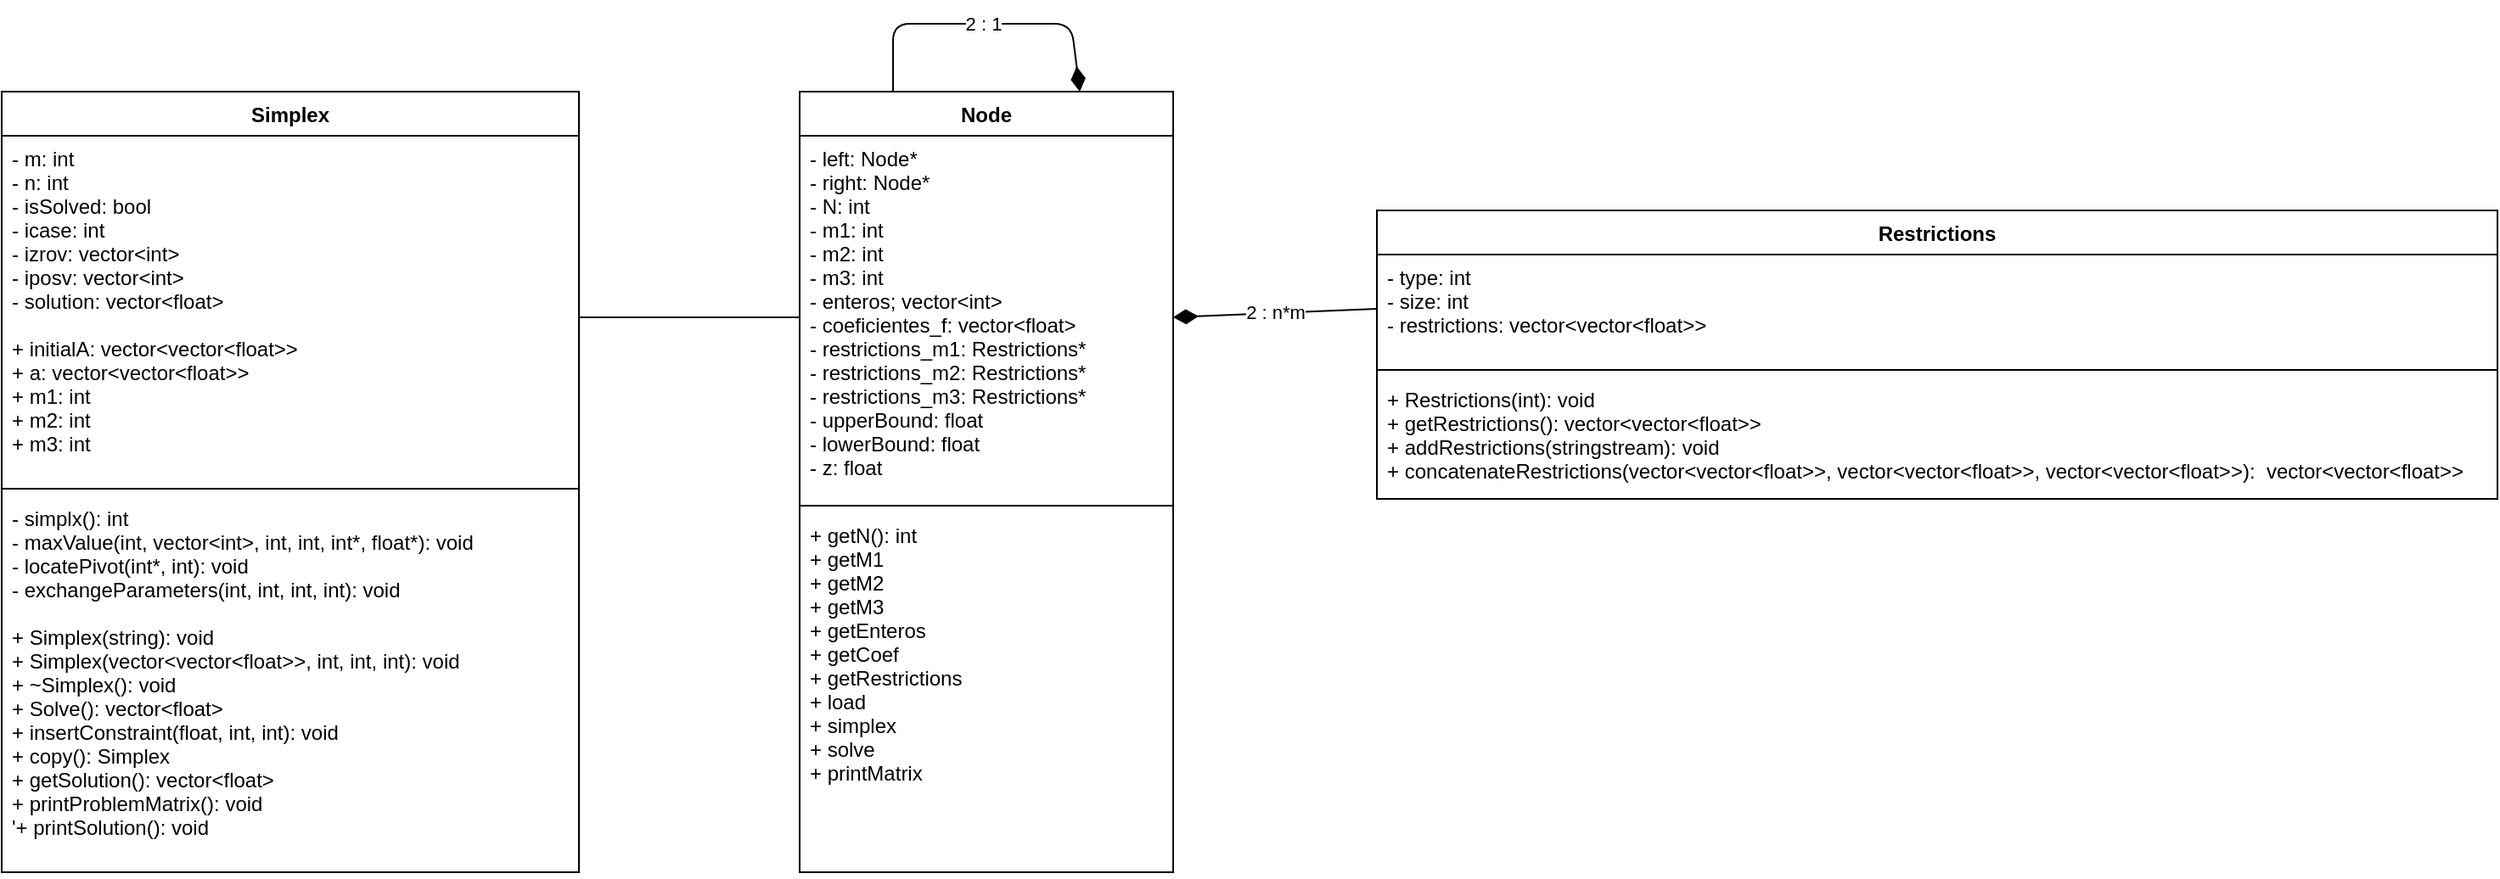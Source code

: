 <mxfile>
    <diagram id="OxQSsSUBdV_TnaUaBOoG" name="Page-1">
        <mxGraphModel dx="562" dy="768" grid="1" gridSize="10" guides="1" tooltips="1" connect="1" arrows="1" fold="1" page="1" pageScale="1" pageWidth="850" pageHeight="1100" math="0" shadow="0">
            <root>
                <mxCell id="0"/>
                <mxCell id="1" parent="0"/>
                <mxCell id="6" value="Restrictions" style="swimlane;fontStyle=1;align=center;verticalAlign=top;childLayout=stackLayout;horizontal=1;startSize=26;horizontalStack=0;resizeParent=1;resizeParentMax=0;resizeLast=0;collapsible=1;marginBottom=0;" parent="1" vertex="1">
                    <mxGeometry x="850" y="150" width="660" height="170" as="geometry"/>
                </mxCell>
                <mxCell id="7" value="- type: int&#10;- size: int&#10;- restrictions: vector&lt;vector&lt;float&gt;&gt; " style="text;strokeColor=none;fillColor=none;align=left;verticalAlign=top;spacingLeft=4;spacingRight=4;overflow=hidden;rotatable=0;points=[[0,0.5],[1,0.5]];portConstraint=eastwest;" parent="6" vertex="1">
                    <mxGeometry y="26" width="660" height="64" as="geometry"/>
                </mxCell>
                <mxCell id="8" value="" style="line;strokeWidth=1;fillColor=none;align=left;verticalAlign=middle;spacingTop=-1;spacingLeft=3;spacingRight=3;rotatable=0;labelPosition=right;points=[];portConstraint=eastwest;strokeColor=inherit;" parent="6" vertex="1">
                    <mxGeometry y="90" width="660" height="8" as="geometry"/>
                </mxCell>
                <mxCell id="9" value="+ Restrictions(int): void&#10;+ getRestrictions(): vector&lt;vector&lt;float&gt;&gt;&#10;+ addRestrictions(stringstream): void&#10;+ concatenateRestrictions(vector&lt;vector&lt;float&gt;&gt;, vector&lt;vector&lt;float&gt;&gt;, vector&lt;vector&lt;float&gt;&gt;):  vector&lt;vector&lt;float&gt;&gt;" style="text;strokeColor=none;fillColor=none;align=left;verticalAlign=top;spacingLeft=4;spacingRight=4;overflow=hidden;rotatable=0;points=[[0,0.5],[1,0.5]];portConstraint=eastwest;" parent="6" vertex="1">
                    <mxGeometry y="98" width="660" height="72" as="geometry"/>
                </mxCell>
                <mxCell id="21" style="edgeStyle=none;html=1;entryX=0;entryY=0.5;entryDx=0;entryDy=0;endArrow=none;endFill=0;" parent="1" target="15" edge="1">
                    <mxGeometry relative="1" as="geometry">
                        <mxPoint x="380" y="213" as="sourcePoint"/>
                    </mxGeometry>
                </mxCell>
                <mxCell id="10" value="Simplex" style="swimlane;fontStyle=1;align=center;verticalAlign=top;childLayout=stackLayout;horizontal=1;startSize=26;horizontalStack=0;resizeParent=1;resizeParentMax=0;resizeLast=0;collapsible=1;marginBottom=0;" parent="1" vertex="1">
                    <mxGeometry x="40" y="80" width="340" height="460" as="geometry"/>
                </mxCell>
                <mxCell id="11" value="- m: int&#10;- n: int&#10;- isSolved: bool&#10;- icase: int&#10;- izrov: vector&lt;int&gt;&#10;- iposv: vector&lt;int&gt;&#10;- solution: vector&lt;float&gt;&#10;&#10;+ initialA: vector&lt;vector&lt;float&gt;&gt;&#10;+ a: vector&lt;vector&lt;float&gt;&gt;&#10;+ m1: int&#10;+ m2: int&#10;+ m3: int" style="text;strokeColor=none;fillColor=none;align=left;verticalAlign=top;spacingLeft=4;spacingRight=4;overflow=hidden;rotatable=0;points=[[0,0.5],[1,0.5]];portConstraint=eastwest;" parent="10" vertex="1">
                    <mxGeometry y="26" width="340" height="204" as="geometry"/>
                </mxCell>
                <mxCell id="12" value="" style="line;strokeWidth=1;fillColor=none;align=left;verticalAlign=middle;spacingTop=-1;spacingLeft=3;spacingRight=3;rotatable=0;labelPosition=right;points=[];portConstraint=eastwest;strokeColor=inherit;" parent="10" vertex="1">
                    <mxGeometry y="230" width="340" height="8" as="geometry"/>
                </mxCell>
                <mxCell id="13" value="- simplx(): int&#10;- maxValue(int, vector&lt;int&gt;, int, int, int*, float*): void&#10;- locatePivot(int*, int): void&#10;- exchangeParameters(int, int, int, int): void&#10;&#10;+ Simplex(string): void&#10;+ Simplex(vector&lt;vector&lt;float&gt;&gt;, int, int, int): void&#10;+ ~Simplex(): void&#10;+ Solve(): vector&lt;float&gt;&#10;+ insertConstraint(float, int, int): void&#10;+ copy(): Simplex&#10;+ getSolution(): vector&lt;float&gt;&#10;+ printProblemMatrix(): void&#10;'+ printSolution(): void" style="text;strokeColor=none;fillColor=none;align=left;verticalAlign=top;spacingLeft=4;spacingRight=4;overflow=hidden;rotatable=0;points=[[0,0.5],[1,0.5]];portConstraint=eastwest;" parent="10" vertex="1">
                    <mxGeometry y="238" width="340" height="222" as="geometry"/>
                </mxCell>
                <mxCell id="22" value="2 : 1&lt;br&gt;" style="edgeStyle=none;html=1;exitX=0.25;exitY=0;exitDx=0;exitDy=0;endArrow=diamondThin;endFill=1;entryX=0.75;entryY=0;entryDx=0;entryDy=0;startArrow=none;startFill=0;endSize=12;" parent="1" source="14" target="14" edge="1">
                    <mxGeometry relative="1" as="geometry">
                        <mxPoint x="630" y="40" as="targetPoint"/>
                        <Array as="points">
                            <mxPoint x="565" y="40"/>
                            <mxPoint x="670" y="40"/>
                        </Array>
                    </mxGeometry>
                </mxCell>
                <mxCell id="14" value="Node" style="swimlane;fontStyle=1;align=center;verticalAlign=top;childLayout=stackLayout;horizontal=1;startSize=26;horizontalStack=0;resizeParent=1;resizeParentMax=0;resizeLast=0;collapsible=1;marginBottom=0;" parent="1" vertex="1">
                    <mxGeometry x="510" y="80" width="220" height="460" as="geometry"/>
                </mxCell>
                <mxCell id="15" value="- left: Node*&#10;- right: Node*&#10;- N: int&#10;- m1: int&#10;- m2: int&#10;- m3: int&#10;- enteros; vector&lt;int&gt;&#10;- coeficientes_f: vector&lt;float&gt;&#10;- restrictions_m1: Restrictions*&#10;- restrictions_m2: Restrictions*&#10;- restrictions_m3: Restrictions*&#10;- upperBound: float&#10;- lowerBound: float&#10;- z: float" style="text;strokeColor=none;fillColor=none;align=left;verticalAlign=top;spacingLeft=4;spacingRight=4;overflow=hidden;rotatable=0;points=[[0,0.5],[1,0.5]];portConstraint=eastwest;" parent="14" vertex="1">
                    <mxGeometry y="26" width="220" height="214" as="geometry"/>
                </mxCell>
                <mxCell id="16" value="" style="line;strokeWidth=1;fillColor=none;align=left;verticalAlign=middle;spacingTop=-1;spacingLeft=3;spacingRight=3;rotatable=0;labelPosition=right;points=[];portConstraint=eastwest;strokeColor=inherit;" parent="14" vertex="1">
                    <mxGeometry y="240" width="220" height="8" as="geometry"/>
                </mxCell>
                <mxCell id="17" value="+ getN(): int&#10;+ getM1&#10;+ getM2&#10;+ getM3&#10;+ getEnteros&#10;+ getCoef&#10;+ getRestrictions&#10;+ load&#10;+ simplex&#10;+ solve&#10;+ printMatrix" style="text;strokeColor=none;fillColor=none;align=left;verticalAlign=top;spacingLeft=4;spacingRight=4;overflow=hidden;rotatable=0;points=[[0,0.5],[1,0.5]];portConstraint=eastwest;" parent="14" vertex="1">
                    <mxGeometry y="248" width="220" height="212" as="geometry"/>
                </mxCell>
                <mxCell id="24" value="2 : n*m&lt;br&gt;" style="edgeStyle=none;html=1;exitX=0;exitY=0.5;exitDx=0;exitDy=0;endArrow=diamondThin;endFill=1;entryX=1;entryY=0.5;entryDx=0;entryDy=0;startArrow=none;startFill=0;endSize=12;" parent="1" edge="1" target="15" source="7">
                    <mxGeometry relative="1" as="geometry">
                        <mxPoint x="1011" y="119" as="targetPoint"/>
                        <mxPoint x="1131" y="119" as="sourcePoint"/>
                        <Array as="points"/>
                    </mxGeometry>
                </mxCell>
            </root>
        </mxGraphModel>
    </diagram>
</mxfile>